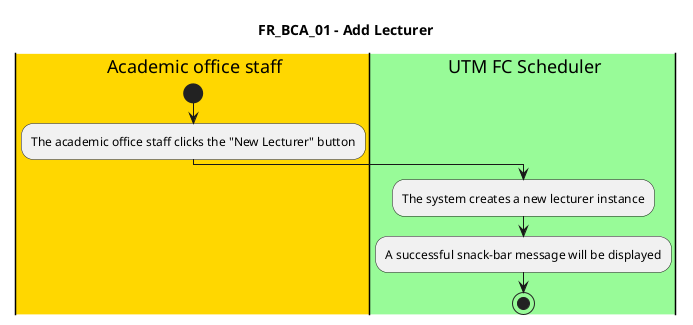 @startuml FR_BDA_01
title FR_BCA_01 - Add Lecturer


|#gold|eu| Academic office staff
|#palegreen|sys| UTM FC Scheduler

|eu|
start
:The academic office staff clicks the "New Lecturer" button;

|sys|
:The system creates a new lecturer instance;
:A successful snack-bar message will be displayed;

stop

@enduml

